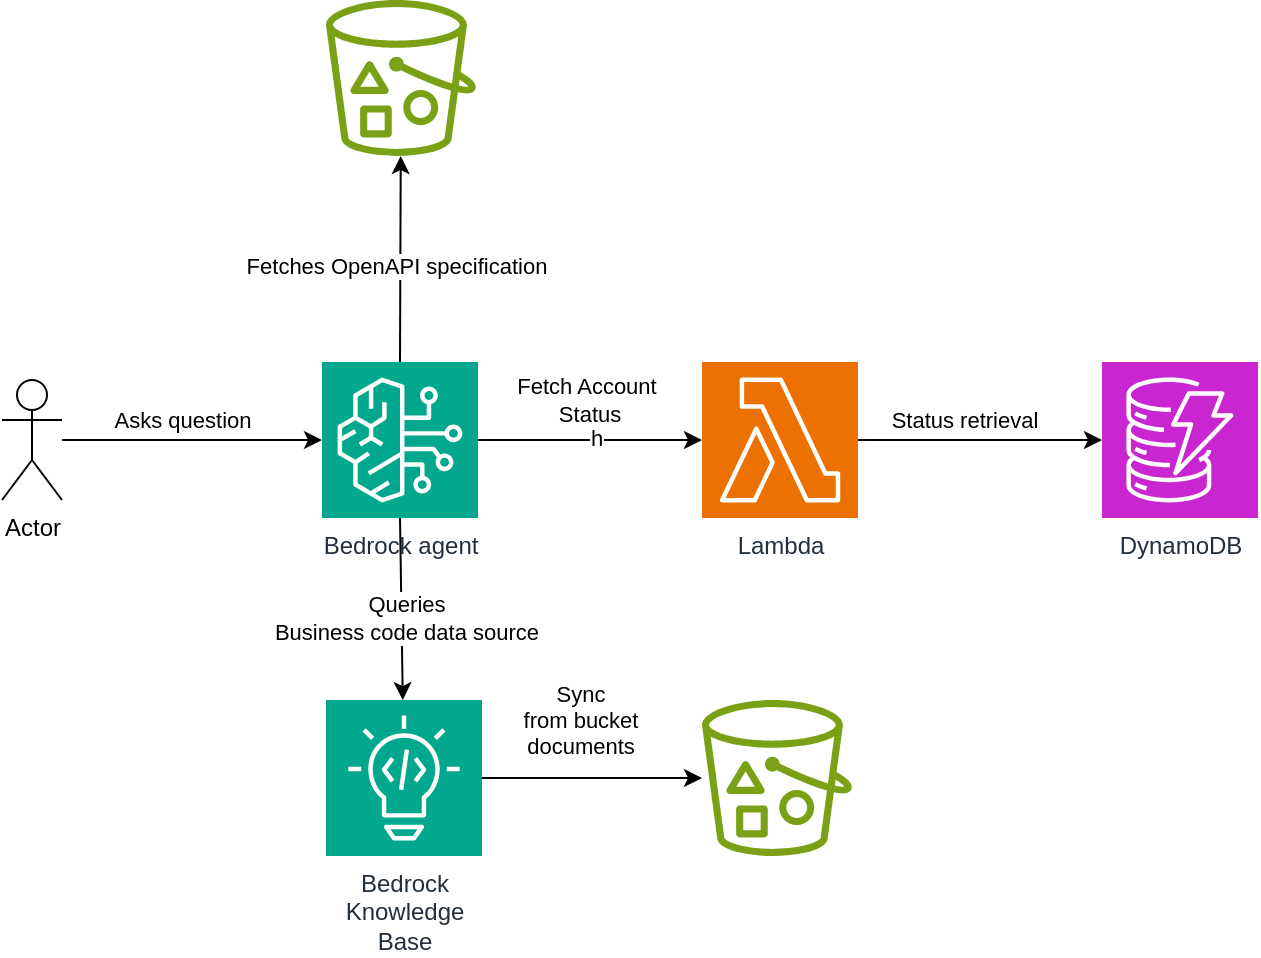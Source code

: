 <mxfile version="27.2.0">
  <diagram name="Page-1" id="cI7qLK2v5FZf0eqWaXXn">
    <mxGraphModel dx="2946" dy="1111" grid="1" gridSize="10" guides="1" tooltips="1" connect="1" arrows="1" fold="1" page="1" pageScale="1" pageWidth="827" pageHeight="1169" math="0" shadow="0">
      <root>
        <mxCell id="0" />
        <mxCell id="1" parent="0" />
        <mxCell id="PjkRn4eeTqWbHvlqRvfk-1" value="Actor" style="shape=umlActor;verticalLabelPosition=bottom;verticalAlign=top;html=1;outlineConnect=0;" parent="1" vertex="1">
          <mxGeometry x="100" y="210" width="30" height="60" as="geometry" />
        </mxCell>
        <mxCell id="PjkRn4eeTqWbHvlqRvfk-2" value="Bedrock agent" style="sketch=0;points=[[0,0,0],[0.25,0,0],[0.5,0,0],[0.75,0,0],[1,0,0],[0,1,0],[0.25,1,0],[0.5,1,0],[0.75,1,0],[1,1,0],[0,0.25,0],[0,0.5,0],[0,0.75,0],[1,0.25,0],[1,0.5,0],[1,0.75,0]];outlineConnect=0;fontColor=#232F3E;fillColor=#01A88D;strokeColor=#ffffff;dashed=0;verticalLabelPosition=bottom;verticalAlign=top;align=center;html=1;fontSize=12;fontStyle=0;aspect=fixed;shape=mxgraph.aws4.resourceIcon;resIcon=mxgraph.aws4.bedrock;" parent="1" vertex="1">
          <mxGeometry x="260" y="201" width="78" height="78" as="geometry" />
        </mxCell>
        <mxCell id="PjkRn4eeTqWbHvlqRvfk-3" value="" style="sketch=0;outlineConnect=0;fontColor=#232F3E;gradientColor=none;fillColor=#7AA116;strokeColor=none;dashed=0;verticalLabelPosition=bottom;verticalAlign=top;align=center;html=1;fontSize=12;fontStyle=0;aspect=fixed;pointerEvents=1;shape=mxgraph.aws4.bucket_with_objects;" parent="1" vertex="1">
          <mxGeometry x="262" y="20" width="75" height="78" as="geometry" />
        </mxCell>
        <mxCell id="PjkRn4eeTqWbHvlqRvfk-4" value="Lambda" style="sketch=0;points=[[0,0,0],[0.25,0,0],[0.5,0,0],[0.75,0,0],[1,0,0],[0,1,0],[0.25,1,0],[0.5,1,0],[0.75,1,0],[1,1,0],[0,0.25,0],[0,0.5,0],[0,0.75,0],[1,0.25,0],[1,0.5,0],[1,0.75,0]];outlineConnect=0;fontColor=#232F3E;fillColor=#ED7100;strokeColor=#ffffff;dashed=0;verticalLabelPosition=bottom;verticalAlign=top;align=center;html=1;fontSize=12;fontStyle=0;aspect=fixed;shape=mxgraph.aws4.resourceIcon;resIcon=mxgraph.aws4.lambda;" parent="1" vertex="1">
          <mxGeometry x="450" y="201" width="78" height="78" as="geometry" />
        </mxCell>
        <mxCell id="PjkRn4eeTqWbHvlqRvfk-5" value="DynamoDB" style="sketch=0;points=[[0,0,0],[0.25,0,0],[0.5,0,0],[0.75,0,0],[1,0,0],[0,1,0],[0.25,1,0],[0.5,1,0],[0.75,1,0],[1,1,0],[0,0.25,0],[0,0.5,0],[0,0.75,0],[1,0.25,0],[1,0.5,0],[1,0.75,0]];outlineConnect=0;fontColor=#232F3E;fillColor=#C925D1;strokeColor=#ffffff;dashed=0;verticalLabelPosition=bottom;verticalAlign=top;align=center;html=1;fontSize=12;fontStyle=0;aspect=fixed;shape=mxgraph.aws4.resourceIcon;resIcon=mxgraph.aws4.dynamodb;" parent="1" vertex="1">
          <mxGeometry x="650" y="201" width="78" height="78" as="geometry" />
        </mxCell>
        <mxCell id="PjkRn4eeTqWbHvlqRvfk-6" value="" style="endArrow=classic;html=1;rounded=0;entryX=0;entryY=0.5;entryDx=0;entryDy=0;entryPerimeter=0;" parent="1" source="PjkRn4eeTqWbHvlqRvfk-1" target="PjkRn4eeTqWbHvlqRvfk-2" edge="1">
          <mxGeometry width="50" height="50" relative="1" as="geometry">
            <mxPoint x="170" y="260" as="sourcePoint" />
            <mxPoint x="220" y="210" as="targetPoint" />
          </mxGeometry>
        </mxCell>
        <mxCell id="PjkRn4eeTqWbHvlqRvfk-11" value="Asks question" style="edgeLabel;html=1;align=center;verticalAlign=middle;resizable=0;points=[];" parent="PjkRn4eeTqWbHvlqRvfk-6" vertex="1" connectable="0">
          <mxGeometry x="-0.086" y="2" relative="1" as="geometry">
            <mxPoint y="-8" as="offset" />
          </mxGeometry>
        </mxCell>
        <mxCell id="PjkRn4eeTqWbHvlqRvfk-7" value="" style="endArrow=classic;html=1;rounded=0;exitX=0.5;exitY=0;exitDx=0;exitDy=0;exitPerimeter=0;" parent="1" source="PjkRn4eeTqWbHvlqRvfk-2" target="PjkRn4eeTqWbHvlqRvfk-3" edge="1">
          <mxGeometry width="50" height="50" relative="1" as="geometry">
            <mxPoint x="320" y="180" as="sourcePoint" />
            <mxPoint x="370" y="130" as="targetPoint" />
          </mxGeometry>
        </mxCell>
        <mxCell id="PjkRn4eeTqWbHvlqRvfk-10" value="Fetches OpenAPI specification" style="edgeLabel;html=1;align=center;verticalAlign=middle;resizable=0;points=[];" parent="PjkRn4eeTqWbHvlqRvfk-7" vertex="1" connectable="0">
          <mxGeometry x="-0.072" y="2" relative="1" as="geometry">
            <mxPoint as="offset" />
          </mxGeometry>
        </mxCell>
        <mxCell id="PjkRn4eeTqWbHvlqRvfk-8" value="" style="endArrow=classic;html=1;rounded=0;exitX=1;exitY=0.5;exitDx=0;exitDy=0;exitPerimeter=0;entryX=0;entryY=0.5;entryDx=0;entryDy=0;entryPerimeter=0;" parent="1" source="PjkRn4eeTqWbHvlqRvfk-2" target="PjkRn4eeTqWbHvlqRvfk-4" edge="1">
          <mxGeometry width="50" height="50" relative="1" as="geometry">
            <mxPoint x="389" y="201" as="sourcePoint" />
            <mxPoint x="439" y="151" as="targetPoint" />
          </mxGeometry>
        </mxCell>
        <mxCell id="PjkRn4eeTqWbHvlqRvfk-12" value="h" style="edgeLabel;html=1;align=center;verticalAlign=middle;resizable=0;points=[];" parent="PjkRn4eeTqWbHvlqRvfk-8" vertex="1" connectable="0">
          <mxGeometry x="0.043" y="1" relative="1" as="geometry">
            <mxPoint as="offset" />
          </mxGeometry>
        </mxCell>
        <mxCell id="PjkRn4eeTqWbHvlqRvfk-13" value="Fetch Account&lt;div&gt;&amp;nbsp;Status&lt;/div&gt;" style="edgeLabel;html=1;align=center;verticalAlign=middle;resizable=0;points=[];" parent="PjkRn4eeTqWbHvlqRvfk-8" vertex="1" connectable="0">
          <mxGeometry x="-0.046" y="1" relative="1" as="geometry">
            <mxPoint y="-19" as="offset" />
          </mxGeometry>
        </mxCell>
        <mxCell id="PjkRn4eeTqWbHvlqRvfk-9" value="" style="endArrow=classic;html=1;rounded=0;exitX=1;exitY=0.5;exitDx=0;exitDy=0;exitPerimeter=0;entryX=0;entryY=0.5;entryDx=0;entryDy=0;entryPerimeter=0;" parent="1" source="PjkRn4eeTqWbHvlqRvfk-4" target="PjkRn4eeTqWbHvlqRvfk-5" edge="1">
          <mxGeometry width="50" height="50" relative="1" as="geometry">
            <mxPoint x="610" y="380" as="sourcePoint" />
            <mxPoint x="660" y="330" as="targetPoint" />
          </mxGeometry>
        </mxCell>
        <mxCell id="PjkRn4eeTqWbHvlqRvfk-14" value="Status retrieval" style="edgeLabel;html=1;align=center;verticalAlign=middle;resizable=0;points=[];" parent="PjkRn4eeTqWbHvlqRvfk-9" vertex="1" connectable="0">
          <mxGeometry x="-0.141" y="-3" relative="1" as="geometry">
            <mxPoint y="-13" as="offset" />
          </mxGeometry>
        </mxCell>
        <mxCell id="s7xoQi8Sr9u8EWsPJ6Vx-1" value="" style="sketch=0;outlineConnect=0;fontColor=#232F3E;gradientColor=none;fillColor=#7AA116;strokeColor=none;dashed=0;verticalLabelPosition=bottom;verticalAlign=top;align=center;html=1;fontSize=12;fontStyle=0;aspect=fixed;pointerEvents=1;shape=mxgraph.aws4.bucket_with_objects;" vertex="1" parent="1">
          <mxGeometry x="450" y="370" width="75" height="78" as="geometry" />
        </mxCell>
        <mxCell id="s7xoQi8Sr9u8EWsPJ6Vx-2" value="Bedrock&lt;div&gt;Knowledge&lt;/div&gt;&lt;div&gt;Base&lt;/div&gt;" style="sketch=0;points=[[0,0,0],[0.25,0,0],[0.5,0,0],[0.75,0,0],[1,0,0],[0,1,0],[0.25,1,0],[0.5,1,0],[0.75,1,0],[1,1,0],[0,0.25,0],[0,0.5,0],[0,0.75,0],[1,0.25,0],[1,0.5,0],[1,0.75,0]];outlineConnect=0;fontColor=#232F3E;fillColor=#01A88D;strokeColor=#ffffff;dashed=0;verticalLabelPosition=bottom;verticalAlign=top;align=center;html=1;fontSize=12;fontStyle=0;aspect=fixed;shape=mxgraph.aws4.resourceIcon;resIcon=mxgraph.aws4.codeguru_2;" vertex="1" parent="1">
          <mxGeometry x="262" y="370" width="78" height="78" as="geometry" />
        </mxCell>
        <mxCell id="s7xoQi8Sr9u8EWsPJ6Vx-3" value="" style="endArrow=classic;html=1;rounded=0;exitX=0.5;exitY=1;exitDx=0;exitDy=0;exitPerimeter=0;" edge="1" parent="1" source="PjkRn4eeTqWbHvlqRvfk-2" target="s7xoQi8Sr9u8EWsPJ6Vx-2">
          <mxGeometry width="50" height="50" relative="1" as="geometry">
            <mxPoint x="260" y="610" as="sourcePoint" />
            <mxPoint x="310" y="560" as="targetPoint" />
          </mxGeometry>
        </mxCell>
        <mxCell id="s7xoQi8Sr9u8EWsPJ6Vx-4" value="Queries&lt;div&gt;Business code data source&lt;/div&gt;" style="edgeLabel;html=1;align=center;verticalAlign=middle;resizable=0;points=[];" vertex="1" connectable="0" parent="s7xoQi8Sr9u8EWsPJ6Vx-3">
          <mxGeometry x="0.1" y="2" relative="1" as="geometry">
            <mxPoint as="offset" />
          </mxGeometry>
        </mxCell>
        <mxCell id="s7xoQi8Sr9u8EWsPJ6Vx-5" value="" style="endArrow=classic;html=1;rounded=0;exitX=1;exitY=0.5;exitDx=0;exitDy=0;exitPerimeter=0;" edge="1" parent="1" source="s7xoQi8Sr9u8EWsPJ6Vx-2" target="s7xoQi8Sr9u8EWsPJ6Vx-1">
          <mxGeometry width="50" height="50" relative="1" as="geometry">
            <mxPoint x="380" y="590" as="sourcePoint" />
            <mxPoint x="430" y="540" as="targetPoint" />
          </mxGeometry>
        </mxCell>
        <mxCell id="s7xoQi8Sr9u8EWsPJ6Vx-6" value="Sync&lt;div&gt;from bucket&lt;/div&gt;&lt;div&gt;documents&lt;/div&gt;" style="edgeLabel;html=1;align=center;verticalAlign=middle;resizable=0;points=[];" vertex="1" connectable="0" parent="s7xoQi8Sr9u8EWsPJ6Vx-5">
          <mxGeometry x="-0.109" y="-4" relative="1" as="geometry">
            <mxPoint y="-33" as="offset" />
          </mxGeometry>
        </mxCell>
      </root>
    </mxGraphModel>
  </diagram>
</mxfile>
